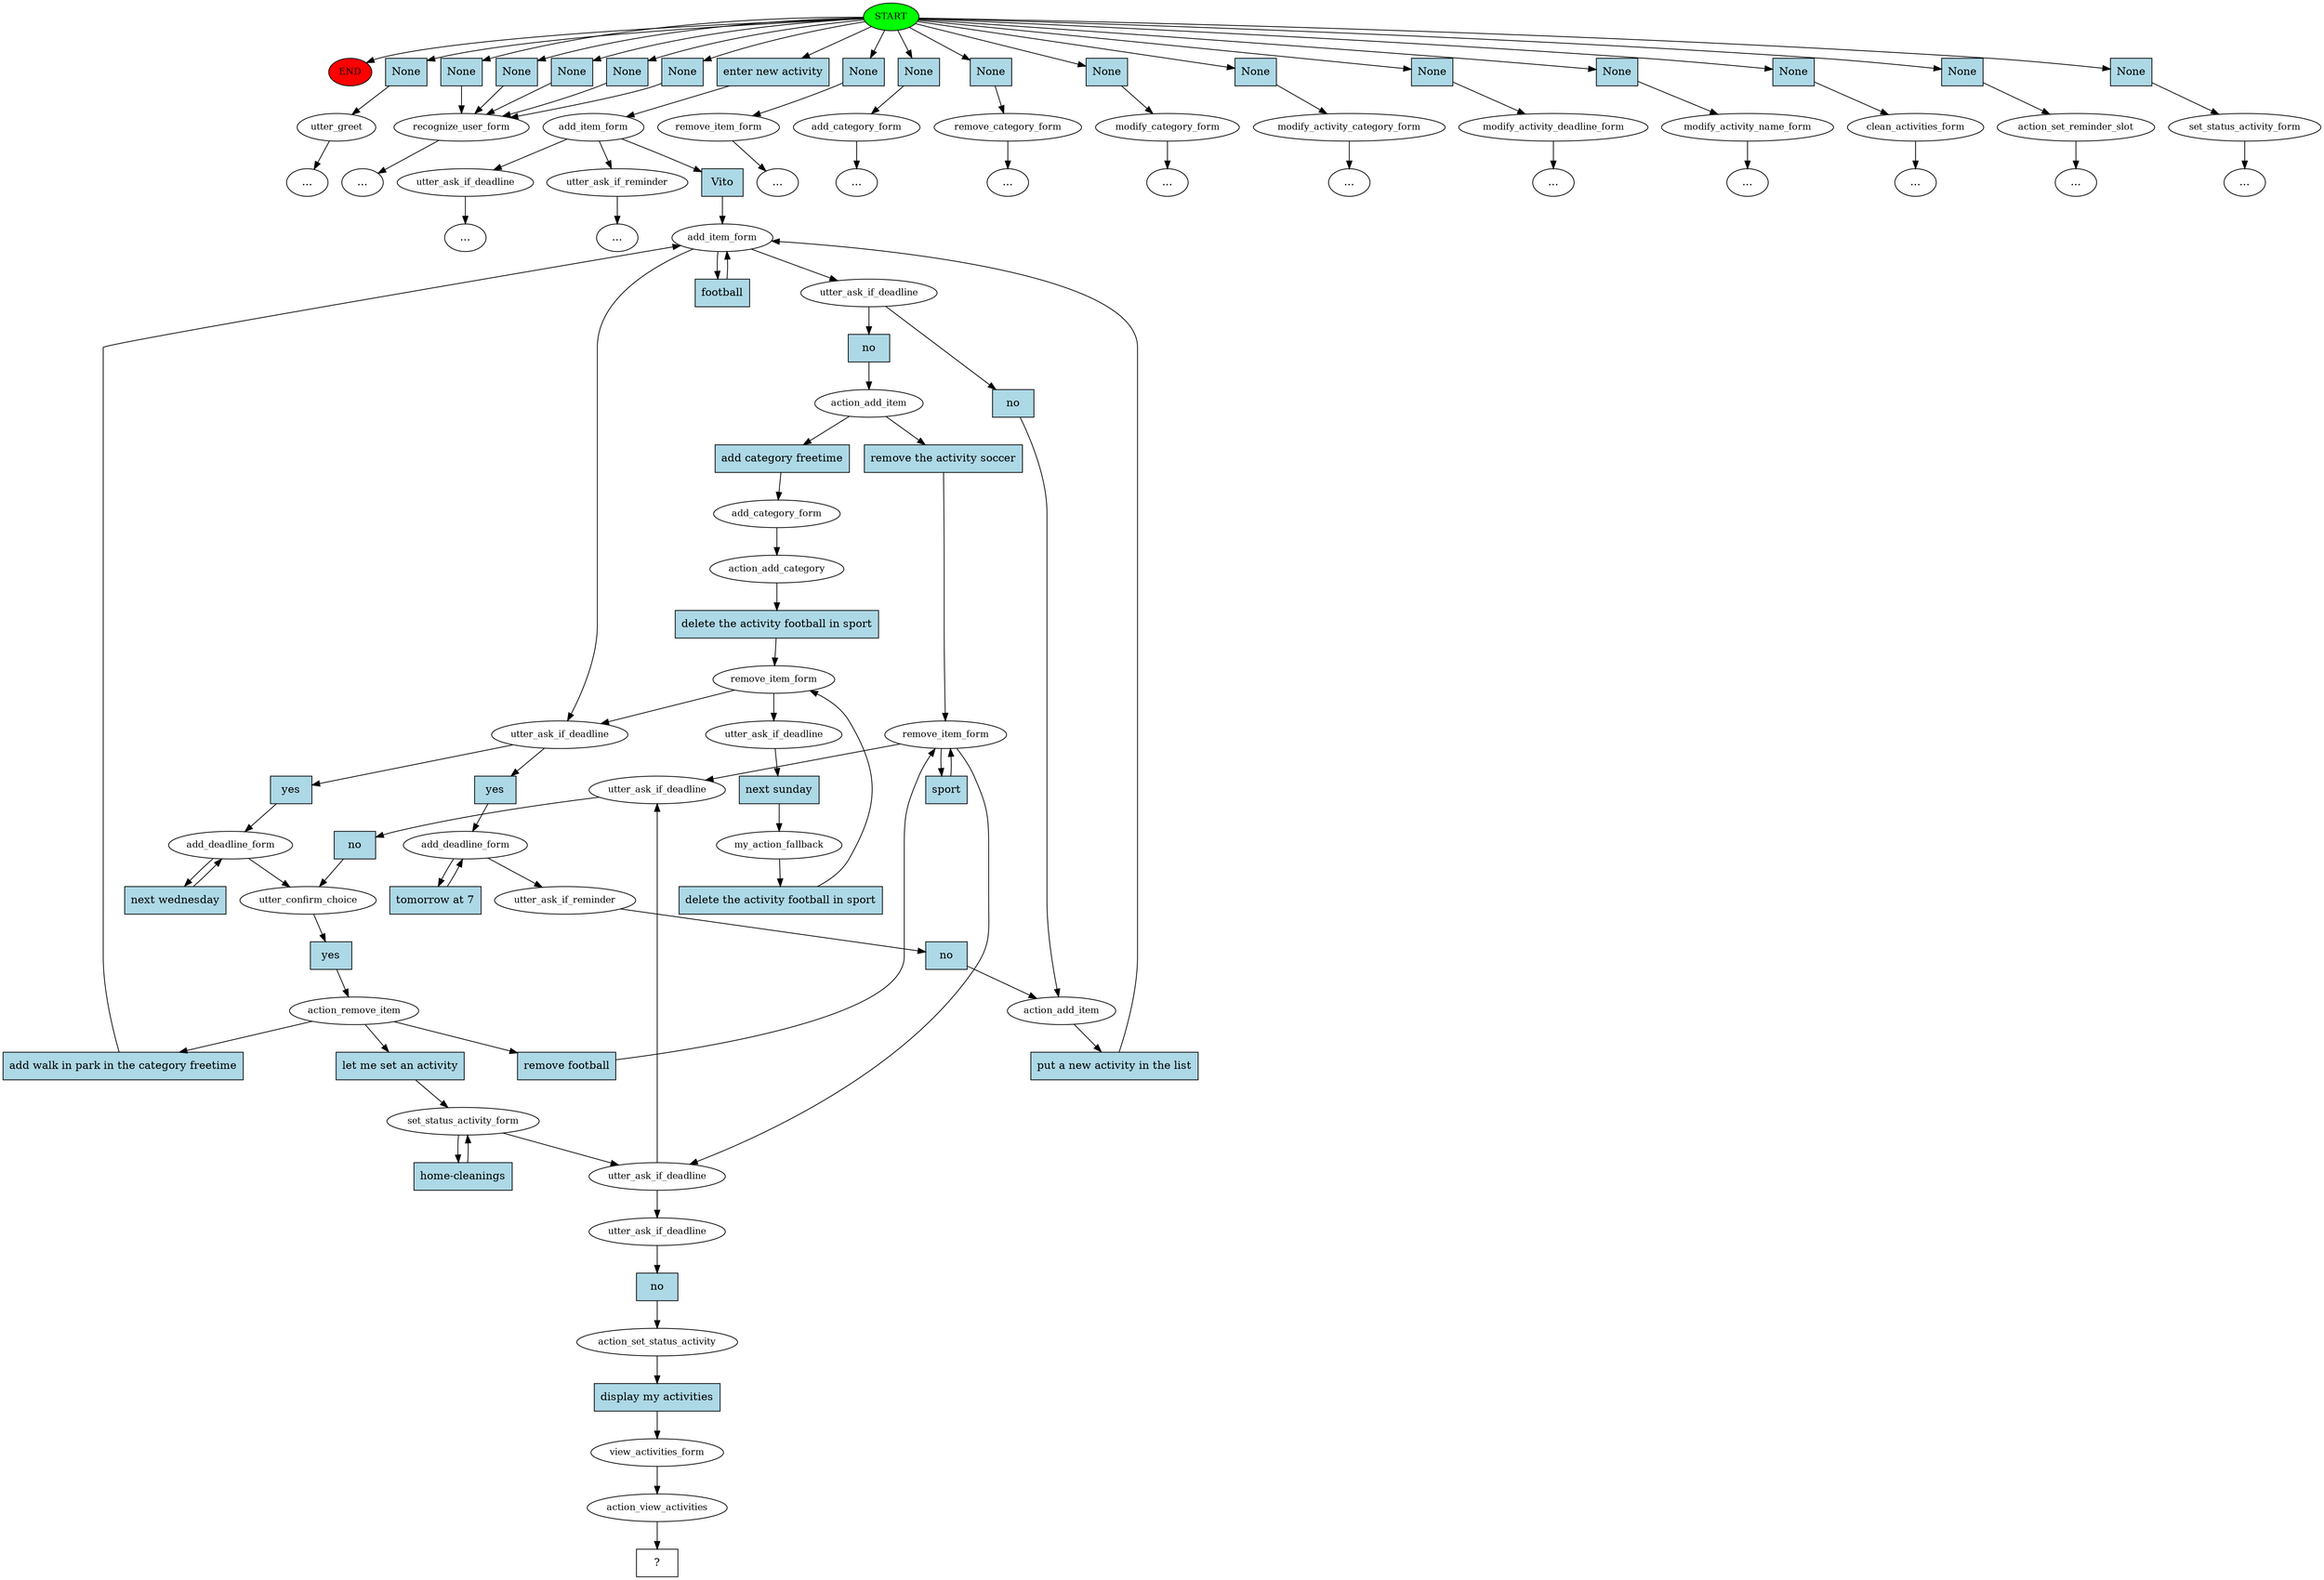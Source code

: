 digraph  {
0 [class="start active", fillcolor=green, fontsize=12, label=START, style=filled];
"-1" [class=end, fillcolor=red, fontsize=12, label=END, style=filled];
1 [class="", fontsize=12, label=utter_greet];
2 [class="", fontsize=12, label=recognize_user_form];
3 [class=active, fontsize=12, label=add_item_form];
4 [class="", fontsize=12, label=utter_ask_if_deadline];
8 [class="", fontsize=12, label=utter_ask_if_reminder];
"-8" [class=ellipsis, label="..."];
"-9" [class=ellipsis, label="..."];
13 [class="", fontsize=12, label=remove_item_form];
"-15" [class=ellipsis, label="..."];
19 [class="", fontsize=12, label=add_category_form];
"-16" [class=ellipsis, label="..."];
20 [class="", fontsize=12, label=remove_category_form];
"-18" [class=ellipsis, label="..."];
22 [class="", fontsize=12, label=modify_category_form];
"-20" [class=ellipsis, label="..."];
24 [class="", fontsize=12, label=modify_activity_category_form];
"-23" [class=ellipsis, label="..."];
27 [class="", fontsize=12, label=modify_activity_deadline_form];
"-24" [class=ellipsis, label="..."];
28 [class="", fontsize=12, label=modify_activity_name_form];
"-27" [class=ellipsis, label="..."];
31 [class="", fontsize=12, label=clean_activities_form];
"-29" [class=ellipsis, label="..."];
33 [class="", fontsize=12, label=action_set_reminder_slot];
"-31" [class=ellipsis, label="..."];
37 [class="", fontsize=12, label=set_status_activity_form];
"-38" [class=ellipsis, label="..."];
"-41" [class=ellipsis, label="..."];
"-44" [class=ellipsis, label="..."];
49 [class=active, fontsize=12, label=add_item_form];
52 [class=active, fontsize=12, label=utter_ask_if_deadline];
53 [class=active, fontsize=12, label=action_add_item];
57 [class=active, fontsize=12, label=utter_ask_if_deadline];
58 [class=active, fontsize=12, label=add_deadline_form];
60 [class=active, fontsize=12, label=utter_ask_if_reminder];
66 [class=active, fontsize=12, label=action_add_item];
67 [class=active, fontsize=12, label=remove_item_form];
69 [class=active, fontsize=12, label=utter_ask_if_deadline];
70 [class=active, fontsize=12, label=utter_confirm_choice];
71 [class=active, fontsize=12, label=action_remove_item];
74 [class=active, fontsize=12, label=utter_ask_if_deadline];
81 [class=active, fontsize=12, label=add_category_form];
82 [class=active, fontsize=12, label=action_add_category];
83 [class=active, fontsize=12, label=remove_item_form];
84 [class=active, fontsize=12, label=utter_ask_if_deadline];
85 [class=active, fontsize=12, label=my_action_fallback];
88 [class=active, fontsize=12, label=add_deadline_form];
92 [class=active, fontsize=12, label=set_status_activity_form];
96 [class=active, fontsize=12, label=utter_ask_if_deadline];
97 [class=active, fontsize=12, label=action_set_status_activity];
98 [class=active, fontsize=12, label=view_activities_form];
99 [class=active, fontsize=12, label=action_view_activities];
100 [class="intent dashed active", label="  ?  ", shape=rect];
101 [class=intent, fillcolor=lightblue, label=None, shape=rect, style=filled];
102 [class=intent, fillcolor=lightblue, label=None, shape=rect, style=filled];
103 [class=intent, fillcolor=lightblue, label=None, shape=rect, style=filled];
104 [class=intent, fillcolor=lightblue, label=None, shape=rect, style=filled];
105 [class=intent, fillcolor=lightblue, label=None, shape=rect, style=filled];
106 [class=intent, fillcolor=lightblue, label=None, shape=rect, style=filled];
107 [class="intent active", fillcolor=lightblue, label="enter new activity", shape=rect, style=filled];
108 [class=intent, fillcolor=lightblue, label=None, shape=rect, style=filled];
109 [class=intent, fillcolor=lightblue, label=None, shape=rect, style=filled];
110 [class=intent, fillcolor=lightblue, label=None, shape=rect, style=filled];
111 [class=intent, fillcolor=lightblue, label=None, shape=rect, style=filled];
112 [class=intent, fillcolor=lightblue, label=None, shape=rect, style=filled];
113 [class=intent, fillcolor=lightblue, label=None, shape=rect, style=filled];
114 [class=intent, fillcolor=lightblue, label=None, shape=rect, style=filled];
115 [class=intent, fillcolor=lightblue, label=None, shape=rect, style=filled];
116 [class=intent, fillcolor=lightblue, label=None, shape=rect, style=filled];
117 [class=intent, fillcolor=lightblue, label=None, shape=rect, style=filled];
118 [class="intent active", fillcolor=lightblue, label=Vito, shape=rect, style=filled];
119 [class="intent active", fillcolor=lightblue, label=football, shape=rect, style=filled];
120 [class="intent active", fillcolor=lightblue, label=no, shape=rect, style=filled];
121 [class="intent active", fillcolor=lightblue, label=no, shape=rect, style=filled];
122 [class="intent active", fillcolor=lightblue, label="put a new activity in the list", shape=rect, style=filled];
123 [class="intent active", fillcolor=lightblue, label=yes, shape=rect, style=filled];
124 [class="intent active", fillcolor=lightblue, label=yes, shape=rect, style=filled];
125 [class="intent active", fillcolor=lightblue, label="tomorrow at 7", shape=rect, style=filled];
126 [class="intent active", fillcolor=lightblue, label=no, shape=rect, style=filled];
127 [class="intent active", fillcolor=lightblue, label="remove the activity soccer", shape=rect, style=filled];
128 [class="intent active", fillcolor=lightblue, label="add category freetime", shape=rect, style=filled];
129 [class="intent active", fillcolor=lightblue, label=sport, shape=rect, style=filled];
130 [class="intent active", fillcolor=lightblue, label=no, shape=rect, style=filled];
131 [class="intent active", fillcolor=lightblue, label=yes, shape=rect, style=filled];
132 [class="intent active", fillcolor=lightblue, label="let me set an activity", shape=rect, style=filled];
133 [class="intent active", fillcolor=lightblue, label="add walk in park in the category freetime", shape=rect, style=filled];
134 [class="intent active", fillcolor=lightblue, label="remove football", shape=rect, style=filled];
135 [class="intent active", fillcolor=lightblue, label="delete the activity football in sport", shape=rect, style=filled];
136 [class="intent active", fillcolor=lightblue, label="next sunday", shape=rect, style=filled];
137 [class="intent active", fillcolor=lightblue, label="delete the activity football in sport", shape=rect, style=filled];
138 [class="intent active", fillcolor=lightblue, label="next wednesday", shape=rect, style=filled];
139 [class="intent active", fillcolor=lightblue, label="home-cleanings", shape=rect, style=filled];
140 [class="intent active", fillcolor=lightblue, label=no, shape=rect, style=filled];
141 [class="intent active", fillcolor=lightblue, label="display my activities", shape=rect, style=filled];
0 -> "-1"  [class="", key=NONE, label=""];
0 -> 101  [class="", key=0];
0 -> 102  [class="", key=0];
0 -> 103  [class="", key=0];
0 -> 104  [class="", key=0];
0 -> 105  [class="", key=0];
0 -> 106  [class="", key=0];
0 -> 107  [class=active, key=0];
0 -> 108  [class="", key=0];
0 -> 109  [class="", key=0];
0 -> 110  [class="", key=0];
0 -> 111  [class="", key=0];
0 -> 112  [class="", key=0];
0 -> 113  [class="", key=0];
0 -> 114  [class="", key=0];
0 -> 115  [class="", key=0];
0 -> 116  [class="", key=0];
0 -> 117  [class="", key=0];
1 -> "-44"  [class="", key=NONE, label=""];
2 -> "-41"  [class="", key=NONE, label=""];
3 -> 4  [class="", key=NONE, label=""];
3 -> 8  [class="", key=NONE, label=""];
3 -> 118  [class=active, key=0];
4 -> "-8"  [class="", key=NONE, label=""];
8 -> "-9"  [class="", key=NONE, label=""];
13 -> "-15"  [class="", key=NONE, label=""];
19 -> "-16"  [class="", key=NONE, label=""];
20 -> "-18"  [class="", key=NONE, label=""];
22 -> "-20"  [class="", key=NONE, label=""];
24 -> "-23"  [class="", key=NONE, label=""];
27 -> "-24"  [class="", key=NONE, label=""];
28 -> "-27"  [class="", key=NONE, label=""];
31 -> "-29"  [class="", key=NONE, label=""];
33 -> "-31"  [class="", key=NONE, label=""];
37 -> "-38"  [class="", key=NONE, label=""];
49 -> 52  [class=active, key=NONE, label=""];
49 -> 57  [class=active, key=NONE, label=""];
49 -> 119  [class=active, key=0];
52 -> 120  [class=active, key=0];
52 -> 121  [class=active, key=0];
53 -> 122  [class=active, key=0];
57 -> 123  [class=active, key=0];
57 -> 124  [class=active, key=0];
58 -> 60  [class=active, key=NONE, label=""];
58 -> 125  [class=active, key=0];
60 -> 126  [class=active, key=0];
66 -> 127  [class=active, key=0];
66 -> 128  [class=active, key=0];
67 -> 69  [class=active, key=NONE, label=""];
67 -> 74  [class=active, key=NONE, label=""];
67 -> 129  [class=active, key=0];
69 -> 130  [class=active, key=0];
70 -> 131  [class=active, key=0];
71 -> 132  [class=active, key=0];
71 -> 133  [class=active, key=0];
71 -> 134  [class=active, key=0];
74 -> 69  [class=active, key=NONE, label=""];
74 -> 96  [class=active, key=NONE, label=""];
81 -> 82  [class=active, key=NONE, label=""];
82 -> 135  [class=active, key=0];
83 -> 84  [class=active, key=NONE, label=""];
83 -> 57  [class=active, key=NONE, label=""];
84 -> 136  [class=active, key=0];
85 -> 137  [class=active, key=0];
88 -> 70  [class=active, key=NONE, label=""];
88 -> 138  [class=active, key=0];
92 -> 74  [class=active, key=NONE, label=""];
92 -> 139  [class=active, key=0];
96 -> 140  [class=active, key=0];
97 -> 141  [class=active, key=0];
98 -> 99  [class=active, key=NONE, label=""];
99 -> 100  [class=active, key=NONE, label=""];
101 -> 1  [class="", key=0];
102 -> 2  [class="", key=0];
103 -> 2  [class="", key=0];
104 -> 2  [class="", key=0];
105 -> 2  [class="", key=0];
106 -> 2  [class="", key=0];
107 -> 3  [class=active, key=0];
108 -> 13  [class="", key=0];
109 -> 19  [class="", key=0];
110 -> 20  [class="", key=0];
111 -> 22  [class="", key=0];
112 -> 24  [class="", key=0];
113 -> 27  [class="", key=0];
114 -> 28  [class="", key=0];
115 -> 31  [class="", key=0];
116 -> 33  [class="", key=0];
117 -> 37  [class="", key=0];
118 -> 49  [class=active, key=0];
119 -> 49  [class=active, key=0];
120 -> 53  [class=active, key=0];
121 -> 66  [class=active, key=0];
122 -> 49  [class=active, key=0];
123 -> 58  [class=active, key=0];
124 -> 88  [class=active, key=0];
125 -> 58  [class=active, key=0];
126 -> 53  [class=active, key=0];
127 -> 67  [class=active, key=0];
128 -> 81  [class=active, key=0];
129 -> 67  [class=active, key=0];
130 -> 70  [class=active, key=0];
131 -> 71  [class=active, key=0];
132 -> 92  [class=active, key=0];
133 -> 49  [class=active, key=0];
134 -> 67  [class=active, key=0];
135 -> 83  [class=active, key=0];
136 -> 85  [class=active, key=0];
137 -> 83  [class=active, key=0];
138 -> 88  [class=active, key=0];
139 -> 92  [class=active, key=0];
140 -> 97  [class=active, key=0];
141 -> 98  [class=active, key=0];
}
